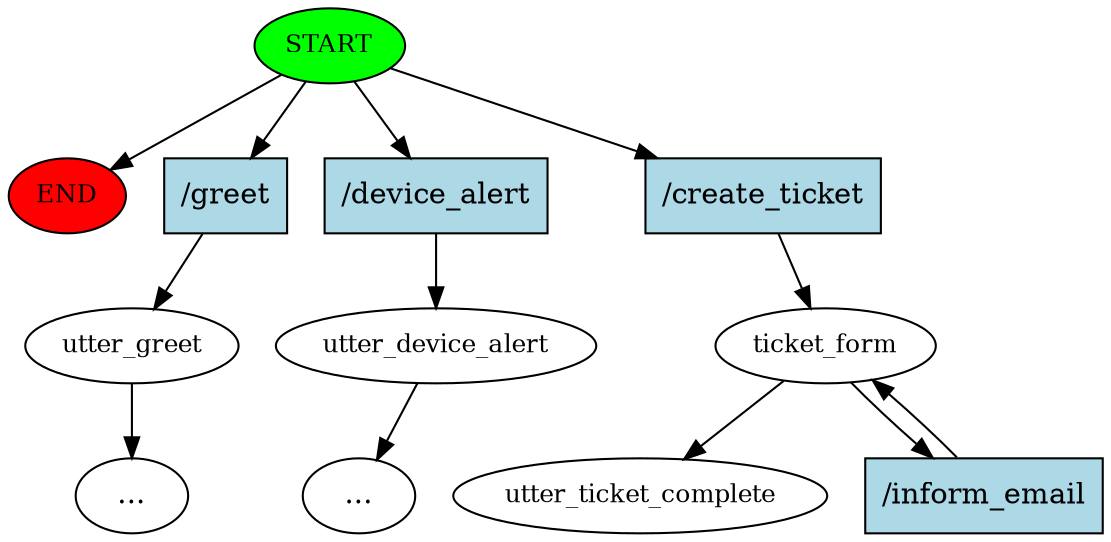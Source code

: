 digraph  {
0 [class="start active", fillcolor=green, fontsize=12, label=START, style=filled];
"-1" [class=end, fillcolor=red, fontsize=12, label=END, style=filled];
1 [class="", fontsize=12, label=utter_greet];
"-3" [class=ellipsis, label="..."];
2 [class="", fontsize=12, label=utter_device_alert];
"-8" [class=ellipsis, label="..."];
7 [class=active, fontsize=12, label=ticket_form];
9 [class="dashed active", fontsize=12, label=utter_ticket_complete];
10 [class=intent, fillcolor=lightblue, label="/greet", shape=rect, style=filled];
11 [class=intent, fillcolor=lightblue, label="/device_alert", shape=rect, style=filled];
12 [class="intent active", fillcolor=lightblue, label="/create_ticket", shape=rect, style=filled];
13 [class="intent active", fillcolor=lightblue, label="/inform_email", shape=rect, style=filled];
0 -> "-1"  [class="", key=NONE, label=""];
0 -> 10  [class="", key=0];
0 -> 11  [class="", key=0];
0 -> 12  [class=active, key=0];
1 -> "-3"  [class="", key=NONE, label=""];
2 -> "-8"  [class="", key=NONE, label=""];
7 -> 9  [class=active, key=NONE, label=""];
7 -> 13  [class=active, key=0];
10 -> 1  [class="", key=0];
11 -> 2  [class="", key=0];
12 -> 7  [class=active, key=0];
13 -> 7  [class=active, key=0];
}
